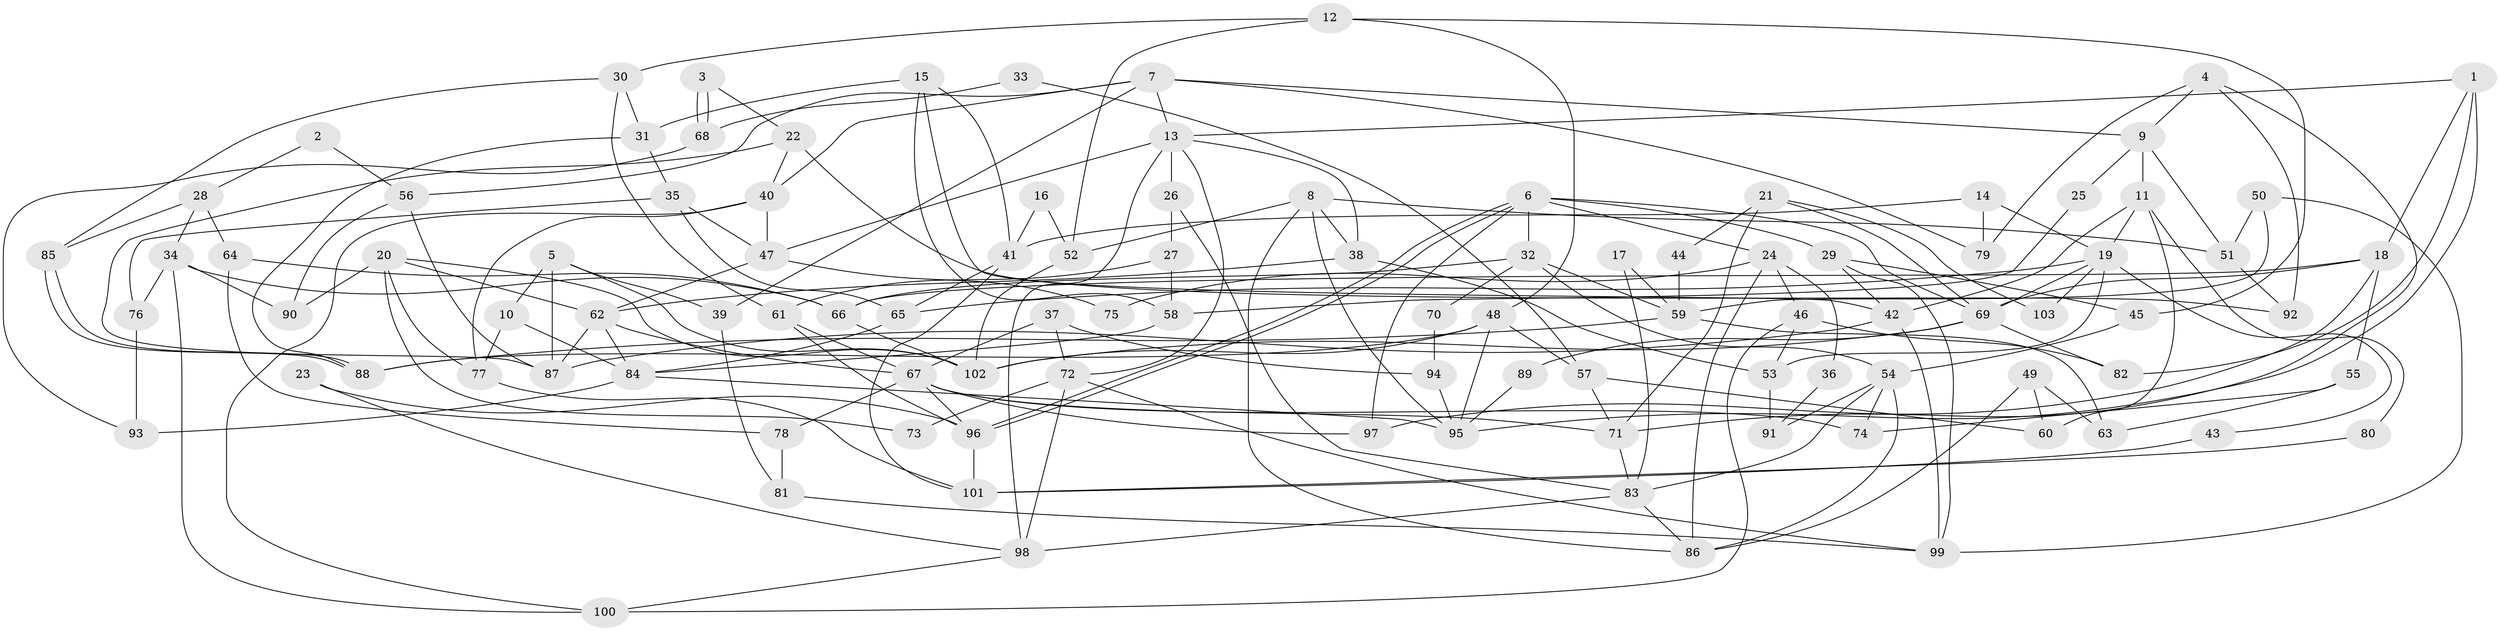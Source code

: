 // coarse degree distribution, {4: 0.23880597014925373, 3: 0.16417910447761194, 5: 0.11940298507462686, 9: 0.08955223880597014, 6: 0.13432835820895522, 8: 0.029850746268656716, 7: 0.08955223880597014, 2: 0.11940298507462686, 11: 0.014925373134328358}
// Generated by graph-tools (version 1.1) at 2025/42/03/06/25 10:42:00]
// undirected, 103 vertices, 206 edges
graph export_dot {
graph [start="1"]
  node [color=gray90,style=filled];
  1;
  2;
  3;
  4;
  5;
  6;
  7;
  8;
  9;
  10;
  11;
  12;
  13;
  14;
  15;
  16;
  17;
  18;
  19;
  20;
  21;
  22;
  23;
  24;
  25;
  26;
  27;
  28;
  29;
  30;
  31;
  32;
  33;
  34;
  35;
  36;
  37;
  38;
  39;
  40;
  41;
  42;
  43;
  44;
  45;
  46;
  47;
  48;
  49;
  50;
  51;
  52;
  53;
  54;
  55;
  56;
  57;
  58;
  59;
  60;
  61;
  62;
  63;
  64;
  65;
  66;
  67;
  68;
  69;
  70;
  71;
  72;
  73;
  74;
  75;
  76;
  77;
  78;
  79;
  80;
  81;
  82;
  83;
  84;
  85;
  86;
  87;
  88;
  89;
  90;
  91;
  92;
  93;
  94;
  95;
  96;
  97;
  98;
  99;
  100;
  101;
  102;
  103;
  1 -- 95;
  1 -- 13;
  1 -- 18;
  1 -- 82;
  2 -- 56;
  2 -- 28;
  3 -- 68;
  3 -- 68;
  3 -- 22;
  4 -- 92;
  4 -- 9;
  4 -- 71;
  4 -- 79;
  5 -- 102;
  5 -- 10;
  5 -- 39;
  5 -- 87;
  6 -- 96;
  6 -- 96;
  6 -- 97;
  6 -- 24;
  6 -- 29;
  6 -- 32;
  6 -- 69;
  7 -- 40;
  7 -- 56;
  7 -- 9;
  7 -- 13;
  7 -- 39;
  7 -- 79;
  8 -- 86;
  8 -- 38;
  8 -- 51;
  8 -- 52;
  8 -- 95;
  9 -- 11;
  9 -- 25;
  9 -- 51;
  10 -- 77;
  10 -- 84;
  11 -- 42;
  11 -- 60;
  11 -- 19;
  11 -- 80;
  12 -- 48;
  12 -- 45;
  12 -- 30;
  12 -- 52;
  13 -- 72;
  13 -- 26;
  13 -- 38;
  13 -- 47;
  13 -- 98;
  14 -- 19;
  14 -- 79;
  14 -- 41;
  15 -- 41;
  15 -- 58;
  15 -- 31;
  15 -- 42;
  16 -- 41;
  16 -- 52;
  17 -- 59;
  17 -- 83;
  18 -- 69;
  18 -- 55;
  18 -- 66;
  18 -- 97;
  19 -- 53;
  19 -- 43;
  19 -- 65;
  19 -- 69;
  19 -- 103;
  20 -- 102;
  20 -- 62;
  20 -- 73;
  20 -- 77;
  20 -- 90;
  21 -- 69;
  21 -- 71;
  21 -- 44;
  21 -- 103;
  22 -- 87;
  22 -- 40;
  22 -- 92;
  23 -- 96;
  23 -- 98;
  24 -- 86;
  24 -- 36;
  24 -- 46;
  24 -- 75;
  25 -- 58;
  26 -- 83;
  26 -- 27;
  27 -- 61;
  27 -- 58;
  28 -- 34;
  28 -- 85;
  28 -- 64;
  29 -- 99;
  29 -- 42;
  29 -- 45;
  30 -- 31;
  30 -- 61;
  30 -- 85;
  31 -- 88;
  31 -- 35;
  32 -- 66;
  32 -- 54;
  32 -- 59;
  32 -- 70;
  33 -- 57;
  33 -- 68;
  34 -- 100;
  34 -- 66;
  34 -- 76;
  34 -- 90;
  35 -- 47;
  35 -- 65;
  35 -- 76;
  36 -- 91;
  37 -- 72;
  37 -- 67;
  37 -- 94;
  38 -- 62;
  38 -- 53;
  39 -- 81;
  40 -- 47;
  40 -- 77;
  40 -- 100;
  41 -- 65;
  41 -- 101;
  42 -- 87;
  42 -- 99;
  43 -- 101;
  44 -- 59;
  45 -- 54;
  46 -- 82;
  46 -- 53;
  46 -- 100;
  47 -- 62;
  47 -- 75;
  48 -- 95;
  48 -- 102;
  48 -- 57;
  48 -- 88;
  49 -- 86;
  49 -- 63;
  49 -- 60;
  50 -- 51;
  50 -- 59;
  50 -- 99;
  51 -- 92;
  52 -- 102;
  53 -- 91;
  54 -- 83;
  54 -- 74;
  54 -- 86;
  54 -- 91;
  55 -- 74;
  55 -- 63;
  56 -- 90;
  56 -- 87;
  57 -- 71;
  57 -- 60;
  58 -- 84;
  59 -- 88;
  59 -- 63;
  61 -- 96;
  61 -- 67;
  62 -- 67;
  62 -- 87;
  62 -- 84;
  64 -- 66;
  64 -- 78;
  65 -- 84;
  66 -- 102;
  67 -- 78;
  67 -- 71;
  67 -- 74;
  67 -- 96;
  67 -- 97;
  68 -- 93;
  69 -- 82;
  69 -- 89;
  69 -- 102;
  70 -- 94;
  71 -- 83;
  72 -- 98;
  72 -- 99;
  72 -- 73;
  76 -- 93;
  77 -- 101;
  78 -- 81;
  80 -- 101;
  81 -- 99;
  83 -- 98;
  83 -- 86;
  84 -- 93;
  84 -- 95;
  85 -- 88;
  85 -- 88;
  89 -- 95;
  94 -- 95;
  96 -- 101;
  98 -- 100;
}
